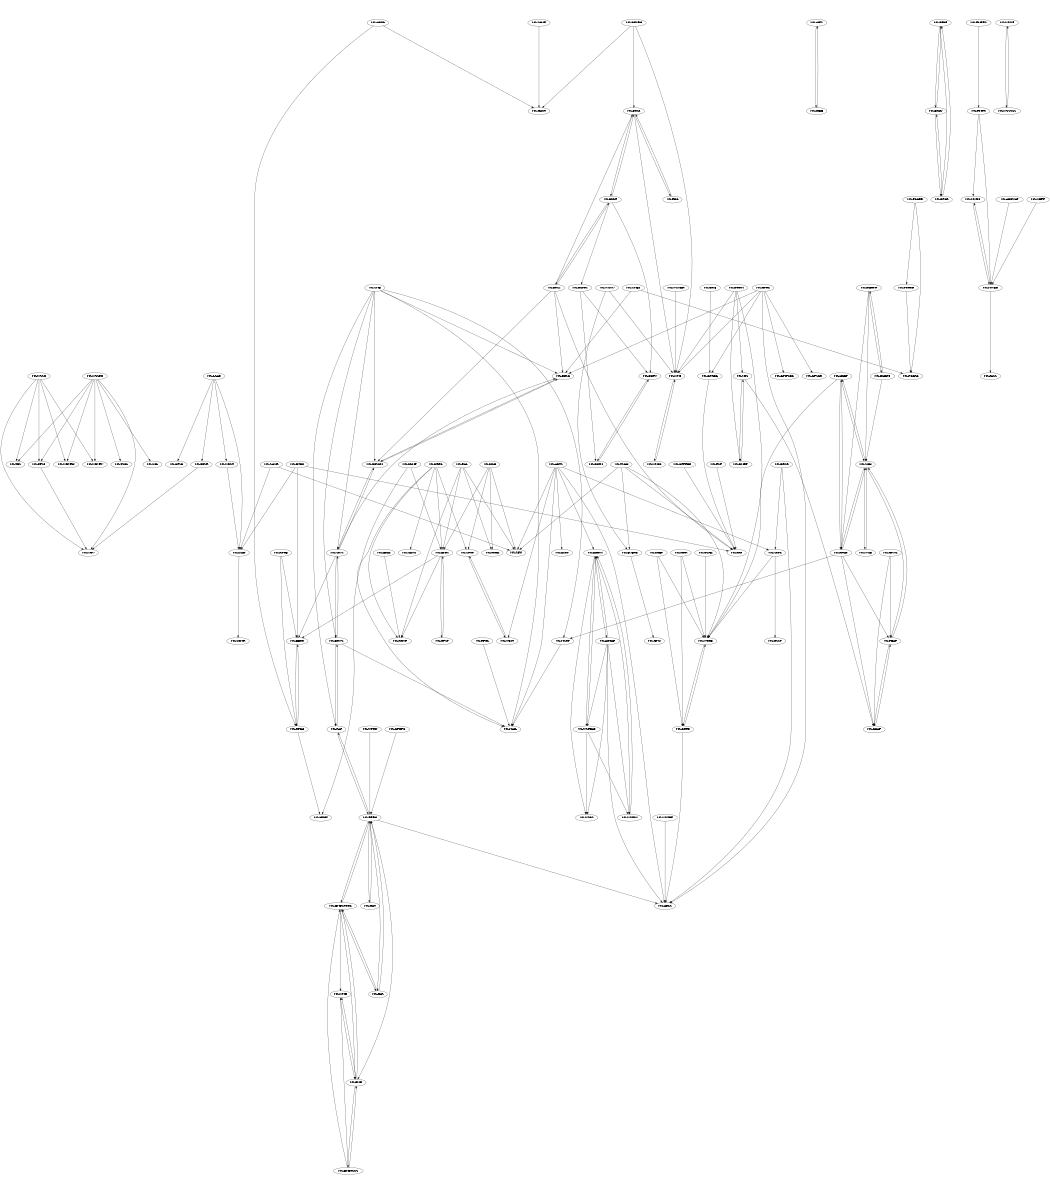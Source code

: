 digraph G {
size="7.0,8";
ratio=fill;
"MS-LSAT" -> "MS-SCMR";
"MS-SRVS" -> "MS-DFSC";
"MS-SRVS" -> "MS-DFSNM";
"MS-SRVS" -> "MS-EERR";
"MS-SRVS" -> "MS-BRWS";
"MS-PCCRR" -> "MS-PCCRC";
"MS-PCCRR" -> "MS-PCCRD";
"MS-WSSFO" -> "MS-FPSE";
"MS-WSSFO" -> "MS-SQL";
"MS-WSSFO" -> "MS-TDS";
"MS-WSSFO" -> "MS-TSQL";
"MS-WSSFO" -> "MS-WDV";
"MS-WSSFO" -> "MS-WDVRN";
"MS-WSSFO" -> "MS-WDVRV";
"MS-TSCH" -> "MS-EVEN6";
"MS-TSCH" -> "MS-RRP";
"MS-TSCH" -> "MS-SFU";
"MS-TSCH" -> "MS-WCCE";
"MS-WCCE" -> "MS-CRTD";
"MS-BKUP" -> "MS-FRS1";
"MS-BKUP" -> "MS-FRS2";
"MS-BKUP" -> "MS-DLTCS";
"MS-BKUP" -> "MS-DLTW";
"MS-RAP" -> "MS-BRWS";
"MS-RAP" -> "MS-RPRN";
"MS-WSMAN" -> "MS-WMI";
"MS-SNTP" -> "MS-W32T";
"MS-XCEP" -> "MS-CRTD";
"MS-XCEP" -> "MS-WCCE";
"MS-WSSO" -> "MS-FPSE";
"MS-WSSO" -> "MS-TDS";
"MS-WSSO" -> "MS-WDV";
"MS-WSSO" -> "MS-WDVRN";
"MS-WSSO" -> "MS-WDVRV";
"MS-GPIE" -> "MS-GPREG";
"MS-AIPS" -> "MS-IKEE";
"MS-HCEP" -> "MS-SOH";
"MS-HCEP" -> "MS-WCCE";
"MS-HCEP" -> "MS-RNAP";
"MS-ADTS" -> "MS-ADLS";
"MS-ADTS" -> "MS-ASRT";
"MS-ADTS" -> "MS-MAIL";
"MS-ADTS" -> "MS-SFU";
"MS-ADTS" -> "MS-SRPL";
"MS-ADTS" -> "MS-W32T";
"MS-ADTS" -> "MS-ADDM";
"MS-SMB2" -> "MS-PCCRC";
"MS-SMB2" -> "MS-DFSC";
"MS-RNAP" -> "MS-HCEP";
"MS-RNAP" -> "MS-MSRP";
"MS-RNAP" -> "MS-SOH";
"MS-RNAP" -> "MS-CHAP";
"MS-RNAP" -> "MS-PEAP";
"MS-DLTCS" -> "MS-DLTM";
"MS-DLTCS" -> "MS-DLTW";
"MS-BPDP" -> "MS-BPAU";
"MS-BPDP" -> "MS-BPCR";
"MS-MWBE" -> "MS-MWBF";
"MS-MWBF" -> "MS-MWBE";
"MS-MWBF" -> "MS-PASS";
"MS-DRSR" -> "MS-ADLS";
"MS-DRSR" -> "MS-SRPL";
"MS-APDS" -> "MS-DPSP";
"MS-APDS" -> "MS-EERR";
"MS-APDS" -> "MS-RCMP";
"MS-GPOL" -> "MS-ADLS";
"MS-GPOL" -> "MS-DFSC";
"MS-GPOL" -> "MS-GPIPSEC";
"MS-GPOL" -> "MS-GPREG";
"MS-GPOL" -> "MS-GPSCR";
"MS-GPOL" -> "MS-WMI";
"MS-GPDPC" -> "MS-RPRN";
"MS-EVEN6" -> "MS-GPSI";
"MS-EMFSPOOL" -> "MS-EMF";
"MS-EMFSPOOL" -> "MS-PAR";
"MS-EMFSPOOL" -> "MS-RPRN";
"MS-EMFSPOOL" -> "MS-WMF";
"MS-PEAP" -> "MS-SOH";
"MS-PEAP" -> "MS-CHAP";
"MS-WKST" -> "MS-LSAT";
"MS-NRPC" -> "MS-APDS";
"MS-NRPC" -> "MS-MAIL";
"MS-NRPC" -> "MS-RCMP";
"MS-NRPC" -> "MS-SAMS";
"MS-NRPC" -> "MS-SNTP";
"MS-DLTM" -> "MS-DLTW";
"MS-WSPELD" -> "MS-ADDM";
"MS-WSPELD" -> "MS-WSDS";
"MS-WSPELD" -> "MS-WSTIM";
"MS-WMF" -> "MS-EMF";
"MS-WMI" -> "MS-WMIO";
"MS-EMF" -> "MS-WMF";
"MS-EMF" -> "MS-EMFPLUS";
"MS-EMF" -> "MS-EMFSPOOL";
"MS-DFSNM" -> "MS-DFSC";
"MS-DFSNM" -> "MS-SRVS";
"MS-DFSC" -> "MS-DFSNM";
"MS-DLTW" -> "MS-DLTM";
"MS-FPSE" -> "MS-WDV";
"MS-EFSR" -> "MS-WDV";
"MS-WMIO" -> "MS-WMI";
"MS-SMB" -> "MS-DFSC";
"MS-SMB" -> "MS-RAP";
"MS-SMB" -> "MS-BRWS";
"MS-SMB" -> "MS-DFSNM";
"MS-SMB" -> "MS-MAIL";
"MS-SMB" -> "MS-MSRP";
"MS-SMB" -> "MS-SRVS";
"MS-PAC" -> "MS-APDS";
"MS-PAC" -> "MS-PKCA";
"MS-PAC" -> "MS-RCMP";
"MS-PAC" -> "MS-SFU";
"MS-SAMR" -> "MS-LSAT";
"MS-SAMR" -> "MS-SFU";
"MS-EMFPLUS" -> "MS-EMF";
"MS-EMFPLUS" -> "MS-WMF";
"MS-EMFPLUS" -> "MS-EMFSPOOL";
"MS-DFSRH" -> "MS-FRS2";
"MS-DFSRH" -> "MS-OAUT";
"MS-DFSRH" -> "MS-WMI";
"MS-RPRN" -> "MS-PAR";
"MS-RPRN" -> "MS-ADLS";
"MS-RPRN" -> "MS-EMF";
"MS-RPRN" -> "MS-EMFSPOOL";
"MS-RPRN" -> "MS-PAN";
"MS-RPRN" -> "MS-RAP";
"MS-RDC" -> "MS-FRS2";
"MS-GPWL" -> "MS-CHAP";
"MS-GPWL" -> "MS-PEAP";
"MS-WUSP" -> "MS-WSUSSS";
"MS-VDS" -> "MS-CHAP";
"MS-VDS" -> "MS-DMRP";
"MS-RSP" -> "MS-RRP";
"MS-RPCE" -> "MS-EERR";
"MS-RPCE" -> "MS-RPCH";
"MS-NLMP" -> "MS-APDS";
"MS-NLMP" -> "MS-NTHT";
"MS-RPCH" -> "MS-EERR";
"MS-RPCH" -> "MS-NTHT";
"MS-DMRP" -> "MS-VDS";
"MS-EVEN" -> "MS-EERR";
"MS-EVEN" -> "MS-LSAT";
"MS-EVEN" -> "MS-RRP";
"MS-WSH" -> "MS-SOH";
"MS-SOH" -> "MS-HCEP";
"MS-SOH" -> "MS-RNAP";
"MS-SOH" -> "MS-WSH";
"MS-SOH" -> "MS-PEAP";
"MS-PAN" -> "MS-RPRN";
"MS-KILE" -> "MS-PKCA";
"MS-KILE" -> "MS-SFU";
"MS-KILE" -> "MS-SNTP";
"MS-KILE" -> "MS-APDS";
"MS-RPCL" -> "MS-MAIL";
"MS-ADDM" -> "MS-ADCAP";
"MS-ADDM" -> "MS-WSDS";
"MS-ADDM" -> "MS-WSPELD";
"MS-ADDM" -> "MS-WSTIM";
"MS-PAR" -> "MS-RPRN";
"MS-PAR" -> "MS-EMFSPOOL";
"MS-GPREG" -> "MS-RRP";
"MS-BPAU" -> "MS-BPCR";
"MS-BPAU" -> "MS-BPDP";
"MS-GPPREF" -> "MS-RRP";
"MS-WSUSSS" -> "MS-WUSP";
"MS-W32T" -> "MS-SNTP";
"MS-BPCR" -> "MS-BPAU";
"MS-BPCR" -> "MS-BPDP";
"MS-BRWS" -> "MS-MAIL";
"MS-BRWS" -> "MS-RAP";
"MS-BRWS" -> "MS-SRVS";
"MS-IKEE" -> "MS-AIPS";
"MS-DHCPE" -> "MS-DHCPN";
"MS-DHCPE" -> "MS-SOH";
"MS-EERR" -> "MS-RPCH";
"MS-WSTEP" -> "MS-ADLS";
"MS-CHAP" -> "MS-PEAP";
"MS-FRS1" -> "MS-BKUP";
"MS-FRS1" -> "MS-DFSC";
"MS-FRS1" -> "MS-DFSNM";
"MS-FRS1" -> "MS-FRS2";
"MS-FRS1" -> "MS-RRP";
"MS-FRS2" -> "MS-BKUP";
"MS-FRS2" -> "MS-RDC";
"MS-FRS2" -> "MS-WMI";
"MS-DCOM" -> "MS-DMRP";
"MS-DCOM" -> "MS-VDS";
"MS-DCOM" -> "MS-WCCE";
"MS-DCOM" -> "MS-WMI";
"MS-DPSP" -> "MS-APDS";
"MS-DHCPN" -> "MS-DHCPE";
"MS-DHCPN" -> "MS-RNAP";
"MS-DHCPN" -> "MS-SOH";
"MS-SRPL" -> "MS-DSSP";
"MS-SRPL" -> "MS-WCCE";
"MS-RMPRS" -> "MS-RMPR";
"MS-WSTIM" -> "MS-ADDM";
"MS-ICPR" -> "MS-CRTD";
"MS-ICPR" -> "MS-WCCE";
"MS-ADA2" -> "MS-RCMP";
"MS-ADFWAP" -> "MS-MWBF";
"MS-RMPR" -> "MS-MWBE";
"MS-RMPR" -> "MS-MWBF";
"MS-MSRP" -> "MS-MAIL";
"MS-CRTD" -> "MS-WCCE";
"MS-CRTD" -> "MS-ADLS";
"MS-LSAD" -> "MS-EFSR";
"MS-LSAD" -> "MS-LSAT";
"MS-LSAD" -> "MS-WKST";
"MS-LSAD" -> "MS-GPSB";
"MS-WPRN" -> "MS-RPRN";
"MS-PCCRD" -> "MS-PCCRC";
"MS-MFPP" -> "MS-MWBF";
"MS-SCMP" -> "MS-OAUT";
"MS-ADCAP" -> "MS-ADDM";
"MS-ADCAP" -> "MS-ADLS";
"MS-ADCAP" -> "MS-WSDS";
"MS-ADCAP" -> "MS-WSPELD";
"MS-ADCAP" -> "MS-WSTIM";
"MS-WSMV" -> "MS-EVEN6";
"MS-WSMV" -> "MS-WMI";
"MS-CSRA" -> "MS-WCCE";
"MS-ADTG" -> "MS-OAUT";
"MS-ADTG" -> "MS-RPCH";
}
